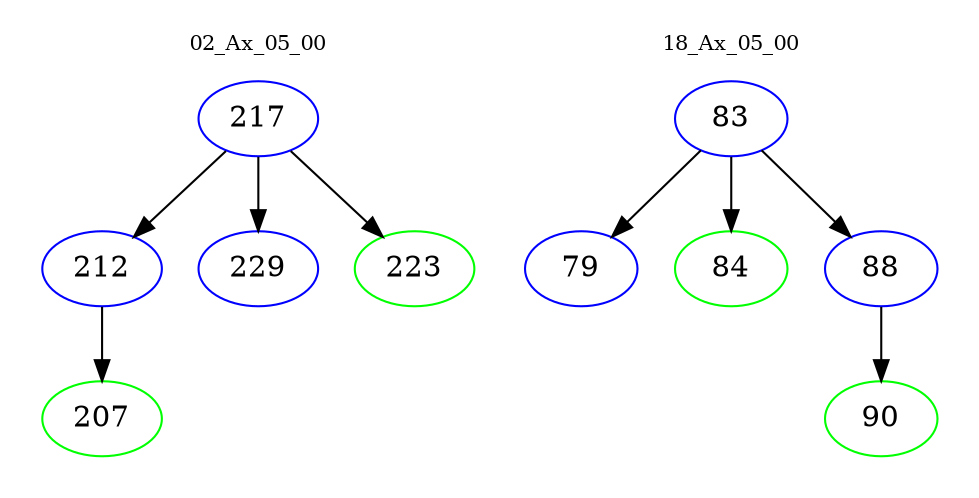 digraph{
subgraph cluster_0 {
color = white
label = "02_Ax_05_00";
fontsize=10;
T0_217 [label="217", color="blue"]
T0_217 -> T0_212 [color="black"]
T0_212 [label="212", color="blue"]
T0_212 -> T0_207 [color="black"]
T0_207 [label="207", color="green"]
T0_217 -> T0_229 [color="black"]
T0_229 [label="229", color="blue"]
T0_217 -> T0_223 [color="black"]
T0_223 [label="223", color="green"]
}
subgraph cluster_1 {
color = white
label = "18_Ax_05_00";
fontsize=10;
T1_83 [label="83", color="blue"]
T1_83 -> T1_79 [color="black"]
T1_79 [label="79", color="blue"]
T1_83 -> T1_84 [color="black"]
T1_84 [label="84", color="green"]
T1_83 -> T1_88 [color="black"]
T1_88 [label="88", color="blue"]
T1_88 -> T1_90 [color="black"]
T1_90 [label="90", color="green"]
}
}
